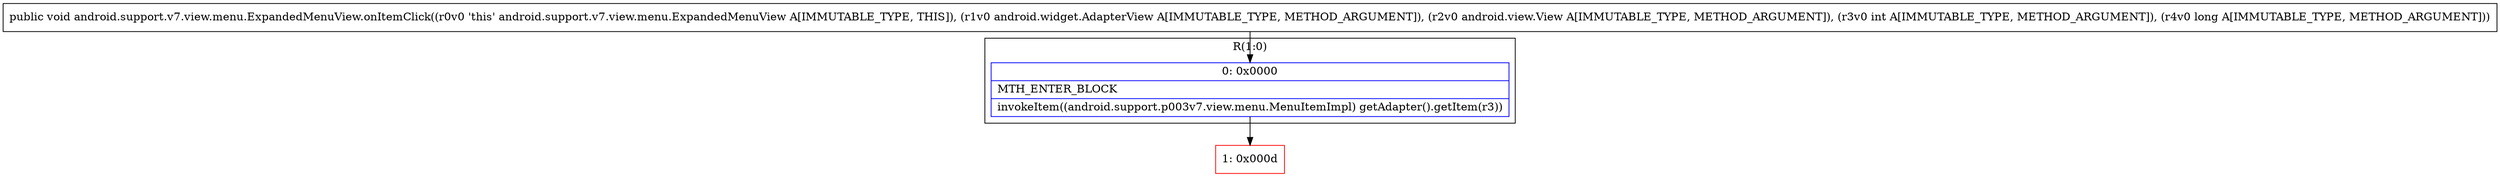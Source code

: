 digraph "CFG forandroid.support.v7.view.menu.ExpandedMenuView.onItemClick(Landroid\/widget\/AdapterView;Landroid\/view\/View;IJ)V" {
subgraph cluster_Region_1582746082 {
label = "R(1:0)";
node [shape=record,color=blue];
Node_0 [shape=record,label="{0\:\ 0x0000|MTH_ENTER_BLOCK\l|invokeItem((android.support.p003v7.view.menu.MenuItemImpl) getAdapter().getItem(r3))\l}"];
}
Node_1 [shape=record,color=red,label="{1\:\ 0x000d}"];
MethodNode[shape=record,label="{public void android.support.v7.view.menu.ExpandedMenuView.onItemClick((r0v0 'this' android.support.v7.view.menu.ExpandedMenuView A[IMMUTABLE_TYPE, THIS]), (r1v0 android.widget.AdapterView A[IMMUTABLE_TYPE, METHOD_ARGUMENT]), (r2v0 android.view.View A[IMMUTABLE_TYPE, METHOD_ARGUMENT]), (r3v0 int A[IMMUTABLE_TYPE, METHOD_ARGUMENT]), (r4v0 long A[IMMUTABLE_TYPE, METHOD_ARGUMENT])) }"];
MethodNode -> Node_0;
Node_0 -> Node_1;
}

